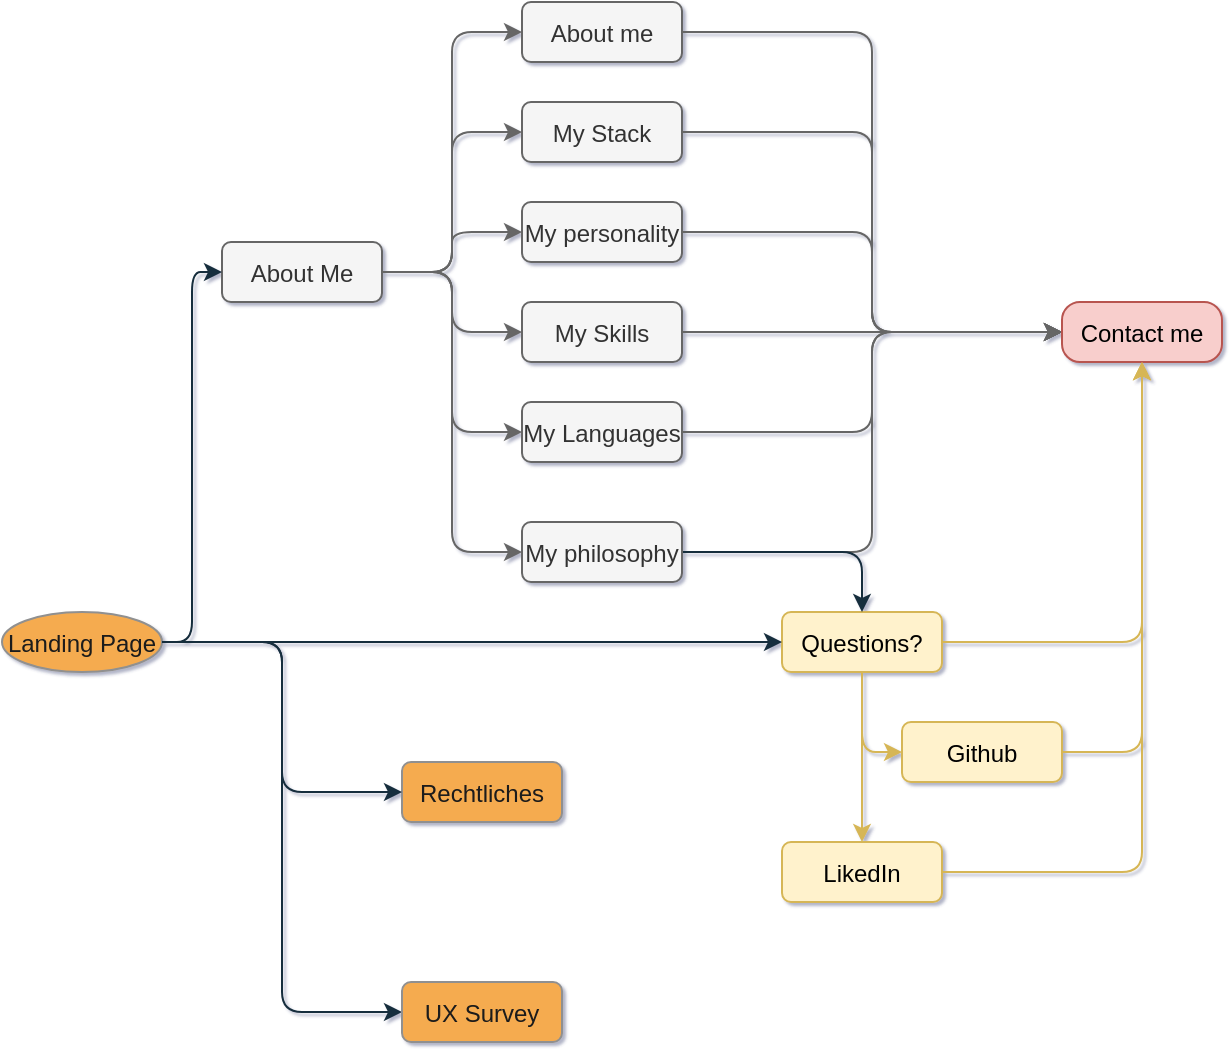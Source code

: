 <mxfile version="13.7.9" type="device"><diagram id="xAqzTMsiMj1r9Kvff4Ee" name="Seite-1"><mxGraphModel dx="1349" dy="768" grid="1" gridSize="10" guides="1" tooltips="1" connect="1" arrows="1" fold="1" page="1" pageScale="1" pageWidth="827" pageHeight="1169" background="none" math="0" shadow="1"><root><mxCell id="0"/><mxCell id="1" parent="0"/><mxCell id="nrMCtbFsrtQRF_oKq2P7-54" style="edgeStyle=orthogonalEdgeStyle;orthogonalLoop=1;jettySize=auto;html=1;exitX=1;exitY=0.5;exitDx=0;exitDy=0;entryX=0;entryY=0.5;entryDx=0;entryDy=0;labelBackgroundColor=#EEEEEE;strokeColor=#182E3E;fontColor=#1A1A1A;" edge="1" parent="1" source="nrMCtbFsrtQRF_oKq2P7-1" target="nrMCtbFsrtQRF_oKq2P7-52"><mxGeometry relative="1" as="geometry"/></mxCell><mxCell id="nrMCtbFsrtQRF_oKq2P7-1" value="Landing Page" style="ellipse;rounded=1;fillColor=#F5AB50;strokeColor=#909090;fontColor=#1A1A1A;" vertex="1" parent="1"><mxGeometry x="40" y="355" width="80" height="30" as="geometry"/></mxCell><mxCell id="nrMCtbFsrtQRF_oKq2P7-2" value="About Me" style="rounded=1;fillColor=#f5f5f5;strokeColor=#666666;fontColor=#333333;" vertex="1" parent="1"><mxGeometry x="150" y="170" width="80" height="30" as="geometry"/></mxCell><mxCell id="nrMCtbFsrtQRF_oKq2P7-3" value="" style="edgeStyle=elbowEdgeStyle;elbow=horizontal;labelBackgroundColor=#EEEEEE;strokeColor=#182E3E;fontColor=#1A1A1A;" edge="1" source="nrMCtbFsrtQRF_oKq2P7-1" target="nrMCtbFsrtQRF_oKq2P7-2" parent="1"><mxGeometry relative="1" as="geometry"/></mxCell><mxCell id="nrMCtbFsrtQRF_oKq2P7-21" value="" style="edgeStyle=orthogonalEdgeStyle;orthogonalLoop=1;jettySize=auto;html=1;labelBackgroundColor=#EEEEEE;strokeColor=#d6b656;fontColor=#1A1A1A;fillColor=#fff2cc;" edge="1" parent="1" source="nrMCtbFsrtQRF_oKq2P7-4" target="nrMCtbFsrtQRF_oKq2P7-20"><mxGeometry relative="1" as="geometry"/></mxCell><mxCell id="nrMCtbFsrtQRF_oKq2P7-38" value="" style="edgeStyle=orthogonalEdgeStyle;orthogonalLoop=1;jettySize=auto;html=1;labelBackgroundColor=#EEEEEE;strokeColor=#d6b656;fontColor=#1A1A1A;fillColor=#fff2cc;" edge="1" parent="1" source="nrMCtbFsrtQRF_oKq2P7-4" target="nrMCtbFsrtQRF_oKq2P7-37"><mxGeometry relative="1" as="geometry"/></mxCell><mxCell id="nrMCtbFsrtQRF_oKq2P7-43" value="" style="edgeStyle=orthogonalEdgeStyle;orthogonalLoop=1;jettySize=auto;html=1;labelBackgroundColor=#EEEEEE;strokeColor=#d6b656;fontColor=#1A1A1A;fillColor=#fff2cc;" edge="1" parent="1" source="nrMCtbFsrtQRF_oKq2P7-4" target="nrMCtbFsrtQRF_oKq2P7-42"><mxGeometry relative="1" as="geometry"><Array as="points"><mxPoint x="470" y="425"/></Array></mxGeometry></mxCell><mxCell id="nrMCtbFsrtQRF_oKq2P7-4" value="Questions?" style="rounded=1;fillColor=#fff2cc;strokeColor=#d6b656;" vertex="1" parent="1"><mxGeometry x="430" y="355" width="80" height="30" as="geometry"/></mxCell><mxCell id="nrMCtbFsrtQRF_oKq2P7-5" value="" style="edgeStyle=elbowEdgeStyle;elbow=horizontal;labelBackgroundColor=#EEEEEE;strokeColor=#182E3E;fontColor=#1A1A1A;" edge="1" source="nrMCtbFsrtQRF_oKq2P7-1" target="nrMCtbFsrtQRF_oKq2P7-4" parent="1"><mxGeometry relative="1" as="geometry"/></mxCell><mxCell id="nrMCtbFsrtQRF_oKq2P7-36" style="edgeStyle=orthogonalEdgeStyle;orthogonalLoop=1;jettySize=auto;html=1;exitX=1;exitY=0.5;exitDx=0;exitDy=0;entryX=0;entryY=0.5;entryDx=0;entryDy=0;labelBackgroundColor=#EEEEEE;strokeColor=#666666;fontColor=#1A1A1A;fillColor=#f5f5f5;" edge="1" parent="1" source="nrMCtbFsrtQRF_oKq2P7-6" target="nrMCtbFsrtQRF_oKq2P7-20"><mxGeometry relative="1" as="geometry"/></mxCell><mxCell id="nrMCtbFsrtQRF_oKq2P7-6" value="About me" style="rounded=1;fillColor=#f5f5f5;strokeColor=#666666;fontColor=#333333;" vertex="1" parent="1"><mxGeometry x="300" y="50" width="80" height="30" as="geometry"/></mxCell><mxCell id="nrMCtbFsrtQRF_oKq2P7-7" value="" style="edgeStyle=elbowEdgeStyle;elbow=horizontal;labelBackgroundColor=#EEEEEE;strokeColor=#666666;fontColor=#1A1A1A;fillColor=#f5f5f5;" edge="1" source="nrMCtbFsrtQRF_oKq2P7-2" target="nrMCtbFsrtQRF_oKq2P7-6" parent="1"><mxGeometry relative="1" as="geometry"/></mxCell><mxCell id="nrMCtbFsrtQRF_oKq2P7-33" style="edgeStyle=orthogonalEdgeStyle;orthogonalLoop=1;jettySize=auto;html=1;exitX=1;exitY=0.5;exitDx=0;exitDy=0;entryX=0;entryY=0.5;entryDx=0;entryDy=0;labelBackgroundColor=#EEEEEE;strokeColor=#666666;fontColor=#1A1A1A;fillColor=#f5f5f5;" edge="1" parent="1" source="nrMCtbFsrtQRF_oKq2P7-8" target="nrMCtbFsrtQRF_oKq2P7-20"><mxGeometry relative="1" as="geometry"/></mxCell><mxCell id="nrMCtbFsrtQRF_oKq2P7-8" value="My personality" style="rounded=1;fillColor=#f5f5f5;strokeColor=#666666;fontColor=#333333;" vertex="1" parent="1"><mxGeometry x="300" y="150" width="80" height="30" as="geometry"/></mxCell><mxCell id="nrMCtbFsrtQRF_oKq2P7-9" value="" style="edgeStyle=elbowEdgeStyle;elbow=horizontal;labelBackgroundColor=#EEEEEE;strokeColor=#666666;fontColor=#1A1A1A;fillColor=#f5f5f5;" edge="1" source="nrMCtbFsrtQRF_oKq2P7-2" target="nrMCtbFsrtQRF_oKq2P7-8" parent="1"><mxGeometry relative="1" as="geometry"/></mxCell><mxCell id="nrMCtbFsrtQRF_oKq2P7-30" style="edgeStyle=orthogonalEdgeStyle;orthogonalLoop=1;jettySize=auto;html=1;exitX=1;exitY=0.5;exitDx=0;exitDy=0;entryX=0;entryY=0.5;entryDx=0;entryDy=0;labelBackgroundColor=#EEEEEE;strokeColor=#666666;fontColor=#1A1A1A;fillColor=#f5f5f5;" edge="1" parent="1" source="nrMCtbFsrtQRF_oKq2P7-10" target="nrMCtbFsrtQRF_oKq2P7-20"><mxGeometry relative="1" as="geometry"><Array as="points"><mxPoint x="475" y="325"/><mxPoint x="475" y="215"/></Array></mxGeometry></mxCell><mxCell id="nrMCtbFsrtQRF_oKq2P7-49" style="edgeStyle=orthogonalEdgeStyle;orthogonalLoop=1;jettySize=auto;html=1;exitX=1;exitY=0.5;exitDx=0;exitDy=0;entryX=0.5;entryY=0;entryDx=0;entryDy=0;labelBackgroundColor=#EEEEEE;strokeColor=#182E3E;fontColor=#1A1A1A;" edge="1" parent="1" source="nrMCtbFsrtQRF_oKq2P7-10" target="nrMCtbFsrtQRF_oKq2P7-4"><mxGeometry relative="1" as="geometry"/></mxCell><mxCell id="nrMCtbFsrtQRF_oKq2P7-10" value="My philosophy" style="rounded=1;fillColor=#f5f5f5;strokeColor=#666666;fontColor=#333333;" vertex="1" parent="1"><mxGeometry x="300" y="310" width="80" height="30" as="geometry"/></mxCell><mxCell id="nrMCtbFsrtQRF_oKq2P7-11" value="" style="edgeStyle=elbowEdgeStyle;elbow=horizontal;labelBackgroundColor=#EEEEEE;strokeColor=#666666;fontColor=#1A1A1A;fillColor=#f5f5f5;" edge="1" source="nrMCtbFsrtQRF_oKq2P7-2" target="nrMCtbFsrtQRF_oKq2P7-10" parent="1"><mxGeometry relative="1" as="geometry"/></mxCell><mxCell id="nrMCtbFsrtQRF_oKq2P7-34" style="edgeStyle=orthogonalEdgeStyle;orthogonalLoop=1;jettySize=auto;html=1;exitX=1;exitY=0.5;exitDx=0;exitDy=0;entryX=0;entryY=0.5;entryDx=0;entryDy=0;labelBackgroundColor=#EEEEEE;strokeColor=#666666;fontColor=#1A1A1A;fillColor=#f5f5f5;" edge="1" parent="1" source="nrMCtbFsrtQRF_oKq2P7-12" target="nrMCtbFsrtQRF_oKq2P7-20"><mxGeometry relative="1" as="geometry"/></mxCell><mxCell id="nrMCtbFsrtQRF_oKq2P7-12" value="My Stack" style="rounded=1;fillColor=#f5f5f5;strokeColor=#666666;fontColor=#333333;" vertex="1" parent="1"><mxGeometry x="300" y="100" width="80" height="30" as="geometry"/></mxCell><mxCell id="nrMCtbFsrtQRF_oKq2P7-13" value="" style="edgeStyle=elbowEdgeStyle;elbow=horizontal;labelBackgroundColor=#EEEEEE;strokeColor=#666666;fontColor=#1A1A1A;fillColor=#f5f5f5;" edge="1" source="nrMCtbFsrtQRF_oKq2P7-2" target="nrMCtbFsrtQRF_oKq2P7-12" parent="1"><mxGeometry relative="1" as="geometry"/></mxCell><mxCell id="nrMCtbFsrtQRF_oKq2P7-28" style="edgeStyle=orthogonalEdgeStyle;orthogonalLoop=1;jettySize=auto;html=1;exitX=1;exitY=0.5;exitDx=0;exitDy=0;entryX=0;entryY=0.5;entryDx=0;entryDy=0;labelBackgroundColor=#EEEEEE;strokeColor=#666666;fontColor=#1A1A1A;fillColor=#f5f5f5;" edge="1" parent="1" source="nrMCtbFsrtQRF_oKq2P7-14" target="nrMCtbFsrtQRF_oKq2P7-20"><mxGeometry relative="1" as="geometry"/></mxCell><mxCell id="nrMCtbFsrtQRF_oKq2P7-14" value="My Skills" style="rounded=1;fillColor=#f5f5f5;strokeColor=#666666;fontColor=#333333;" vertex="1" parent="1"><mxGeometry x="300" y="200" width="80" height="30" as="geometry"/></mxCell><mxCell id="nrMCtbFsrtQRF_oKq2P7-15" value="" style="edgeStyle=elbowEdgeStyle;elbow=horizontal;labelBackgroundColor=#EEEEEE;strokeColor=#666666;fontColor=#1A1A1A;fillColor=#f5f5f5;" edge="1" source="nrMCtbFsrtQRF_oKq2P7-2" target="nrMCtbFsrtQRF_oKq2P7-14" parent="1"><mxGeometry relative="1" as="geometry"/></mxCell><mxCell id="nrMCtbFsrtQRF_oKq2P7-29" style="edgeStyle=orthogonalEdgeStyle;orthogonalLoop=1;jettySize=auto;html=1;exitX=1;exitY=0.5;exitDx=0;exitDy=0;entryX=0;entryY=0.5;entryDx=0;entryDy=0;labelBackgroundColor=#EEEEEE;strokeColor=#666666;fontColor=#1A1A1A;fillColor=#f5f5f5;" edge="1" parent="1" source="nrMCtbFsrtQRF_oKq2P7-16" target="nrMCtbFsrtQRF_oKq2P7-20"><mxGeometry relative="1" as="geometry"/></mxCell><mxCell id="nrMCtbFsrtQRF_oKq2P7-16" value="My Languages" style="rounded=1;fillColor=#f5f5f5;strokeColor=#666666;fontColor=#333333;" vertex="1" parent="1"><mxGeometry x="300" y="250" width="80" height="30" as="geometry"/></mxCell><mxCell id="nrMCtbFsrtQRF_oKq2P7-17" value="" style="edgeStyle=elbowEdgeStyle;elbow=horizontal;labelBackgroundColor=#EEEEEE;strokeColor=#666666;fontColor=#1A1A1A;fillColor=#f5f5f5;" edge="1" source="nrMCtbFsrtQRF_oKq2P7-2" target="nrMCtbFsrtQRF_oKq2P7-16" parent="1"><mxGeometry relative="1" as="geometry"/></mxCell><mxCell id="nrMCtbFsrtQRF_oKq2P7-18" value="Rechtliches" style="rounded=1;fillColor=#F5AB50;strokeColor=#909090;fontColor=#1A1A1A;" vertex="1" parent="1"><mxGeometry x="240" y="430" width="80" height="30" as="geometry"/></mxCell><mxCell id="nrMCtbFsrtQRF_oKq2P7-19" value="" style="edgeStyle=elbowEdgeStyle;elbow=horizontal;labelBackgroundColor=#EEEEEE;strokeColor=#182E3E;fontColor=#1A1A1A;" edge="1" source="nrMCtbFsrtQRF_oKq2P7-1" target="nrMCtbFsrtQRF_oKq2P7-18" parent="1"><mxGeometry relative="1" as="geometry"/></mxCell><mxCell id="nrMCtbFsrtQRF_oKq2P7-20" value="Contact me" style="rounded=1;fillColor=#f8cecc;strokeColor=#b85450;arcSize=30;" vertex="1" parent="1"><mxGeometry x="570" y="200" width="80" height="30" as="geometry"/></mxCell><mxCell id="nrMCtbFsrtQRF_oKq2P7-48" style="edgeStyle=orthogonalEdgeStyle;orthogonalLoop=1;jettySize=auto;html=1;exitX=1;exitY=0.5;exitDx=0;exitDy=0;entryX=0.5;entryY=1;entryDx=0;entryDy=0;labelBackgroundColor=#EEEEEE;strokeColor=#d6b656;fontColor=#1A1A1A;fillColor=#fff2cc;" edge="1" parent="1" source="nrMCtbFsrtQRF_oKq2P7-37" target="nrMCtbFsrtQRF_oKq2P7-20"><mxGeometry relative="1" as="geometry"/></mxCell><mxCell id="nrMCtbFsrtQRF_oKq2P7-37" value="LikedIn" style="rounded=1;fillColor=#fff2cc;strokeColor=#d6b656;" vertex="1" parent="1"><mxGeometry x="430" y="470" width="80" height="30" as="geometry"/></mxCell><mxCell id="nrMCtbFsrtQRF_oKq2P7-47" style="edgeStyle=orthogonalEdgeStyle;orthogonalLoop=1;jettySize=auto;html=1;exitX=1;exitY=0.5;exitDx=0;exitDy=0;entryX=0.5;entryY=1;entryDx=0;entryDy=0;labelBackgroundColor=#EEEEEE;strokeColor=#d6b656;fontColor=#1A1A1A;fillColor=#fff2cc;" edge="1" parent="1" source="nrMCtbFsrtQRF_oKq2P7-42" target="nrMCtbFsrtQRF_oKq2P7-20"><mxGeometry relative="1" as="geometry"/></mxCell><mxCell id="nrMCtbFsrtQRF_oKq2P7-42" value="Github" style="rounded=1;fillColor=#fff2cc;strokeColor=#d6b656;" vertex="1" parent="1"><mxGeometry x="490" y="410" width="80" height="30" as="geometry"/></mxCell><mxCell id="nrMCtbFsrtQRF_oKq2P7-52" value="UX Survey" style="rounded=1;fillColor=#F5AB50;strokeColor=#909090;fontColor=#1A1A1A;" vertex="1" parent="1"><mxGeometry x="240" y="540" width="80" height="30" as="geometry"/></mxCell></root></mxGraphModel></diagram></mxfile>